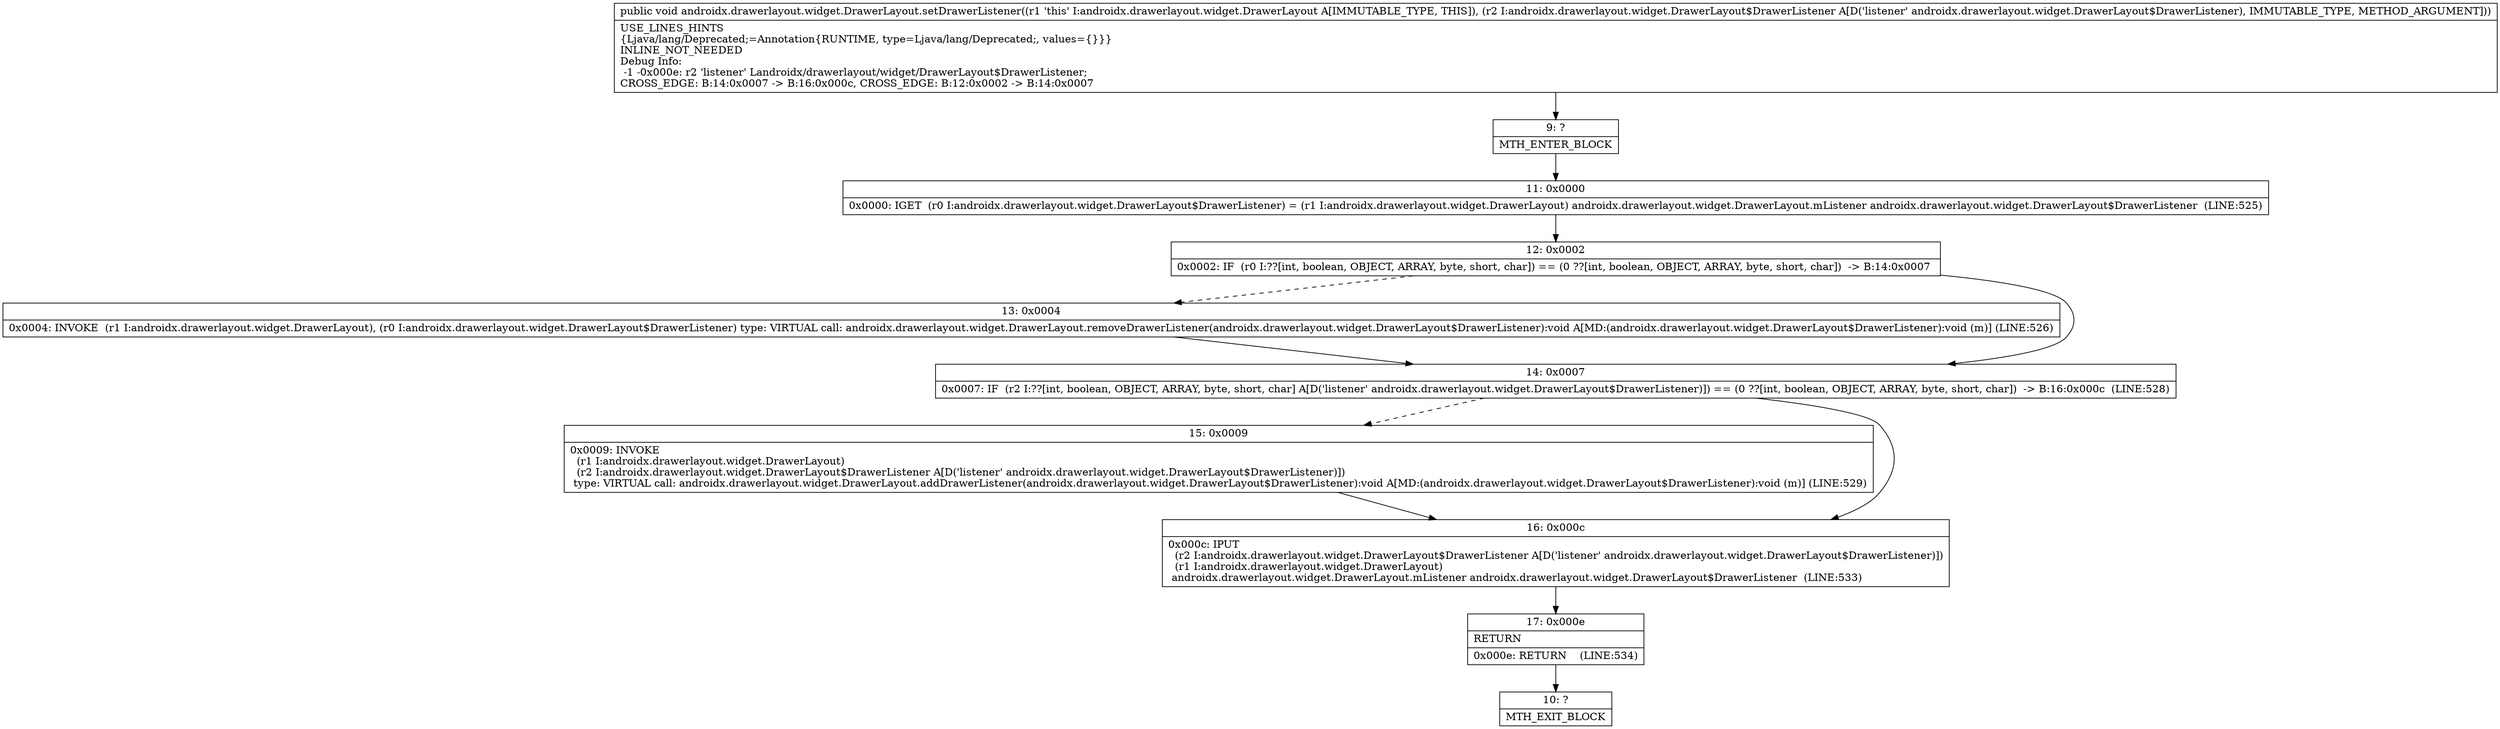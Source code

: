 digraph "CFG forandroidx.drawerlayout.widget.DrawerLayout.setDrawerListener(Landroidx\/drawerlayout\/widget\/DrawerLayout$DrawerListener;)V" {
Node_9 [shape=record,label="{9\:\ ?|MTH_ENTER_BLOCK\l}"];
Node_11 [shape=record,label="{11\:\ 0x0000|0x0000: IGET  (r0 I:androidx.drawerlayout.widget.DrawerLayout$DrawerListener) = (r1 I:androidx.drawerlayout.widget.DrawerLayout) androidx.drawerlayout.widget.DrawerLayout.mListener androidx.drawerlayout.widget.DrawerLayout$DrawerListener  (LINE:525)\l}"];
Node_12 [shape=record,label="{12\:\ 0x0002|0x0002: IF  (r0 I:??[int, boolean, OBJECT, ARRAY, byte, short, char]) == (0 ??[int, boolean, OBJECT, ARRAY, byte, short, char])  \-\> B:14:0x0007 \l}"];
Node_13 [shape=record,label="{13\:\ 0x0004|0x0004: INVOKE  (r1 I:androidx.drawerlayout.widget.DrawerLayout), (r0 I:androidx.drawerlayout.widget.DrawerLayout$DrawerListener) type: VIRTUAL call: androidx.drawerlayout.widget.DrawerLayout.removeDrawerListener(androidx.drawerlayout.widget.DrawerLayout$DrawerListener):void A[MD:(androidx.drawerlayout.widget.DrawerLayout$DrawerListener):void (m)] (LINE:526)\l}"];
Node_14 [shape=record,label="{14\:\ 0x0007|0x0007: IF  (r2 I:??[int, boolean, OBJECT, ARRAY, byte, short, char] A[D('listener' androidx.drawerlayout.widget.DrawerLayout$DrawerListener)]) == (0 ??[int, boolean, OBJECT, ARRAY, byte, short, char])  \-\> B:16:0x000c  (LINE:528)\l}"];
Node_15 [shape=record,label="{15\:\ 0x0009|0x0009: INVOKE  \l  (r1 I:androidx.drawerlayout.widget.DrawerLayout)\l  (r2 I:androidx.drawerlayout.widget.DrawerLayout$DrawerListener A[D('listener' androidx.drawerlayout.widget.DrawerLayout$DrawerListener)])\l type: VIRTUAL call: androidx.drawerlayout.widget.DrawerLayout.addDrawerListener(androidx.drawerlayout.widget.DrawerLayout$DrawerListener):void A[MD:(androidx.drawerlayout.widget.DrawerLayout$DrawerListener):void (m)] (LINE:529)\l}"];
Node_16 [shape=record,label="{16\:\ 0x000c|0x000c: IPUT  \l  (r2 I:androidx.drawerlayout.widget.DrawerLayout$DrawerListener A[D('listener' androidx.drawerlayout.widget.DrawerLayout$DrawerListener)])\l  (r1 I:androidx.drawerlayout.widget.DrawerLayout)\l androidx.drawerlayout.widget.DrawerLayout.mListener androidx.drawerlayout.widget.DrawerLayout$DrawerListener  (LINE:533)\l}"];
Node_17 [shape=record,label="{17\:\ 0x000e|RETURN\l|0x000e: RETURN    (LINE:534)\l}"];
Node_10 [shape=record,label="{10\:\ ?|MTH_EXIT_BLOCK\l}"];
MethodNode[shape=record,label="{public void androidx.drawerlayout.widget.DrawerLayout.setDrawerListener((r1 'this' I:androidx.drawerlayout.widget.DrawerLayout A[IMMUTABLE_TYPE, THIS]), (r2 I:androidx.drawerlayout.widget.DrawerLayout$DrawerListener A[D('listener' androidx.drawerlayout.widget.DrawerLayout$DrawerListener), IMMUTABLE_TYPE, METHOD_ARGUMENT]))  | USE_LINES_HINTS\l\{Ljava\/lang\/Deprecated;=Annotation\{RUNTIME, type=Ljava\/lang\/Deprecated;, values=\{\}\}\}\lINLINE_NOT_NEEDED\lDebug Info:\l  \-1 \-0x000e: r2 'listener' Landroidx\/drawerlayout\/widget\/DrawerLayout$DrawerListener;\lCROSS_EDGE: B:14:0x0007 \-\> B:16:0x000c, CROSS_EDGE: B:12:0x0002 \-\> B:14:0x0007\l}"];
MethodNode -> Node_9;Node_9 -> Node_11;
Node_11 -> Node_12;
Node_12 -> Node_13[style=dashed];
Node_12 -> Node_14;
Node_13 -> Node_14;
Node_14 -> Node_15[style=dashed];
Node_14 -> Node_16;
Node_15 -> Node_16;
Node_16 -> Node_17;
Node_17 -> Node_10;
}

